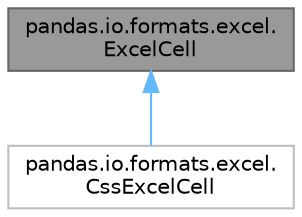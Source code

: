 digraph "pandas.io.formats.excel.ExcelCell"
{
 // LATEX_PDF_SIZE
  bgcolor="transparent";
  edge [fontname=Helvetica,fontsize=10,labelfontname=Helvetica,labelfontsize=10];
  node [fontname=Helvetica,fontsize=10,shape=box,height=0.2,width=0.4];
  Node1 [id="Node000001",label="pandas.io.formats.excel.\lExcelCell",height=0.2,width=0.4,color="gray40", fillcolor="grey60", style="filled", fontcolor="black",tooltip=" "];
  Node1 -> Node2 [id="edge1_Node000001_Node000002",dir="back",color="steelblue1",style="solid",tooltip=" "];
  Node2 [id="Node000002",label="pandas.io.formats.excel.\lCssExcelCell",height=0.2,width=0.4,color="grey75", fillcolor="white", style="filled",URL="$d1/d6e/classpandas_1_1io_1_1formats_1_1excel_1_1CssExcelCell.html",tooltip=" "];
}
